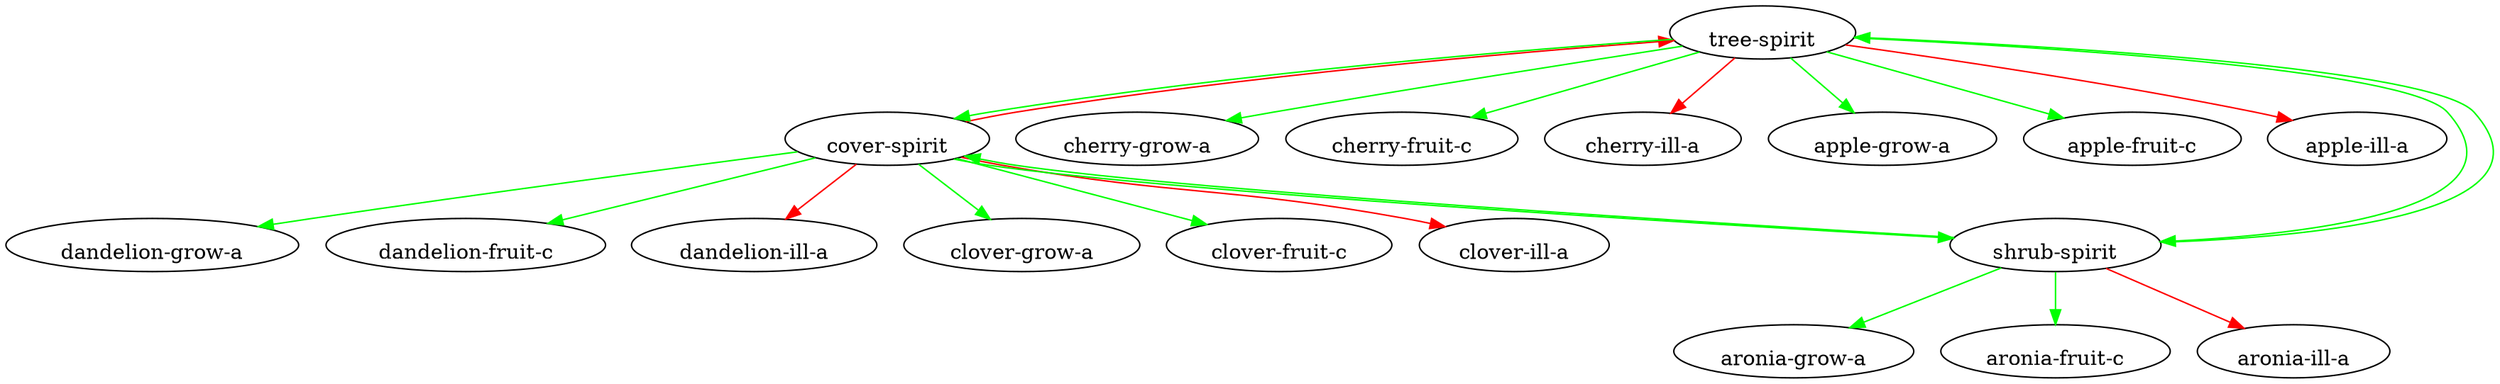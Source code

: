 digraph {

"cherry-grow-a" [image="textures/cherry-grow-a.png", labelloc="b"];
"cherry-fruit-c" [image="textures/cherry-fruit-c.png", labelloc="b"];
"cherry-ill-a" [image="textures/cherry-ill-a.png", labelloc="b"];
"apple-grow-a" [image="textures/apple-grow-a.png", labelloc="b"];
"apple-fruit-c" [image="textures/apple-fruit-c.png", labelloc="b"];
"apple-ill-a" [image="textures/apple-ill-a.png", labelloc="b"];
"aronia-grow-a" [image="textures/aronia-grow-a.png", labelloc="b"];
"aronia-fruit-c" [image="textures/aronia-fruit-c.png", labelloc="b"];
"aronia-ill-a" [image="textures/aronia-ill-a.png", labelloc="b"];
"dandelion-grow-a" [image="textures/plant-001-grow-a.png", labelloc="b"];
"dandelion-fruit-c" [image="textures/plant-001-fruit-c.png", labelloc="b"];
"dandelion-ill-a" [image="textures/plant-001-ill-a.png", labelloc="b"];
"clover-grow-a" [image="textures/clover-grow-a.png", labelloc="b"];
"clover-fruit-c" [image="textures/clover-fruit-c.png", labelloc="b"];
"clover-ill-a" [image="textures/clover-ill-a.png", labelloc="b"];

"cover-spirit" [image="coverspirit.png", labelloc="b"];
"tree-spirit" [image="treespirit.png", labelloc="b"];
"shrub-spirit" [image="shrubspirit.png", labelloc="b"];

"cover-spirit" -> "tree-spirit" [color="#ff0000"]
"cover-spirit" -> "shrub-spirit" [color="#00ff00"]
"tree-spirit" -> "cover-spirit" [color="#00ff00"]
"tree-spirit" -> "shrub-spirit" [color="#00ff00"]
"shrub-spirit" -> "cover-spirit" [color="#00ff00"]
"shrub-spirit" -> "tree-spirit" [color="#00ff00"]

"cover-spirit" -> "clover-grow-a" [color="#00ff00"]
"cover-spirit" -> "clover-fruit-c" [color="#00ff00"]
"cover-spirit" -> "clover-ill-a" [color="#ff0000"]
"cover-spirit" -> "dandelion-grow-a" [color="#00ff00"]
"cover-spirit" -> "dandelion-fruit-c" [color="#00ff00"]
"cover-spirit" -> "dandelion-ill-a" [color="#ff0000"]

"tree-spirit" -> "cherry-grow-a" [color="#00ff00"]
"tree-spirit" -> "cherry-fruit-c" [color="#00ff00"]
"tree-spirit" -> "cherry-ill-a" [color="#ff0000"]
"tree-spirit" -> "apple-grow-a" [color="#00ff00"]
"tree-spirit" -> "apple-fruit-c" [color="#00ff00"]
"tree-spirit" -> "apple-ill-a" [color="#ff0000"]

"shrub-spirit" -> "aronia-grow-a" [color="#00ff00"]
"shrub-spirit" -> "aronia-fruit-c" [color="#00ff00"]
"shrub-spirit" -> "aronia-ill-a" [color="#ff0000"]

}

